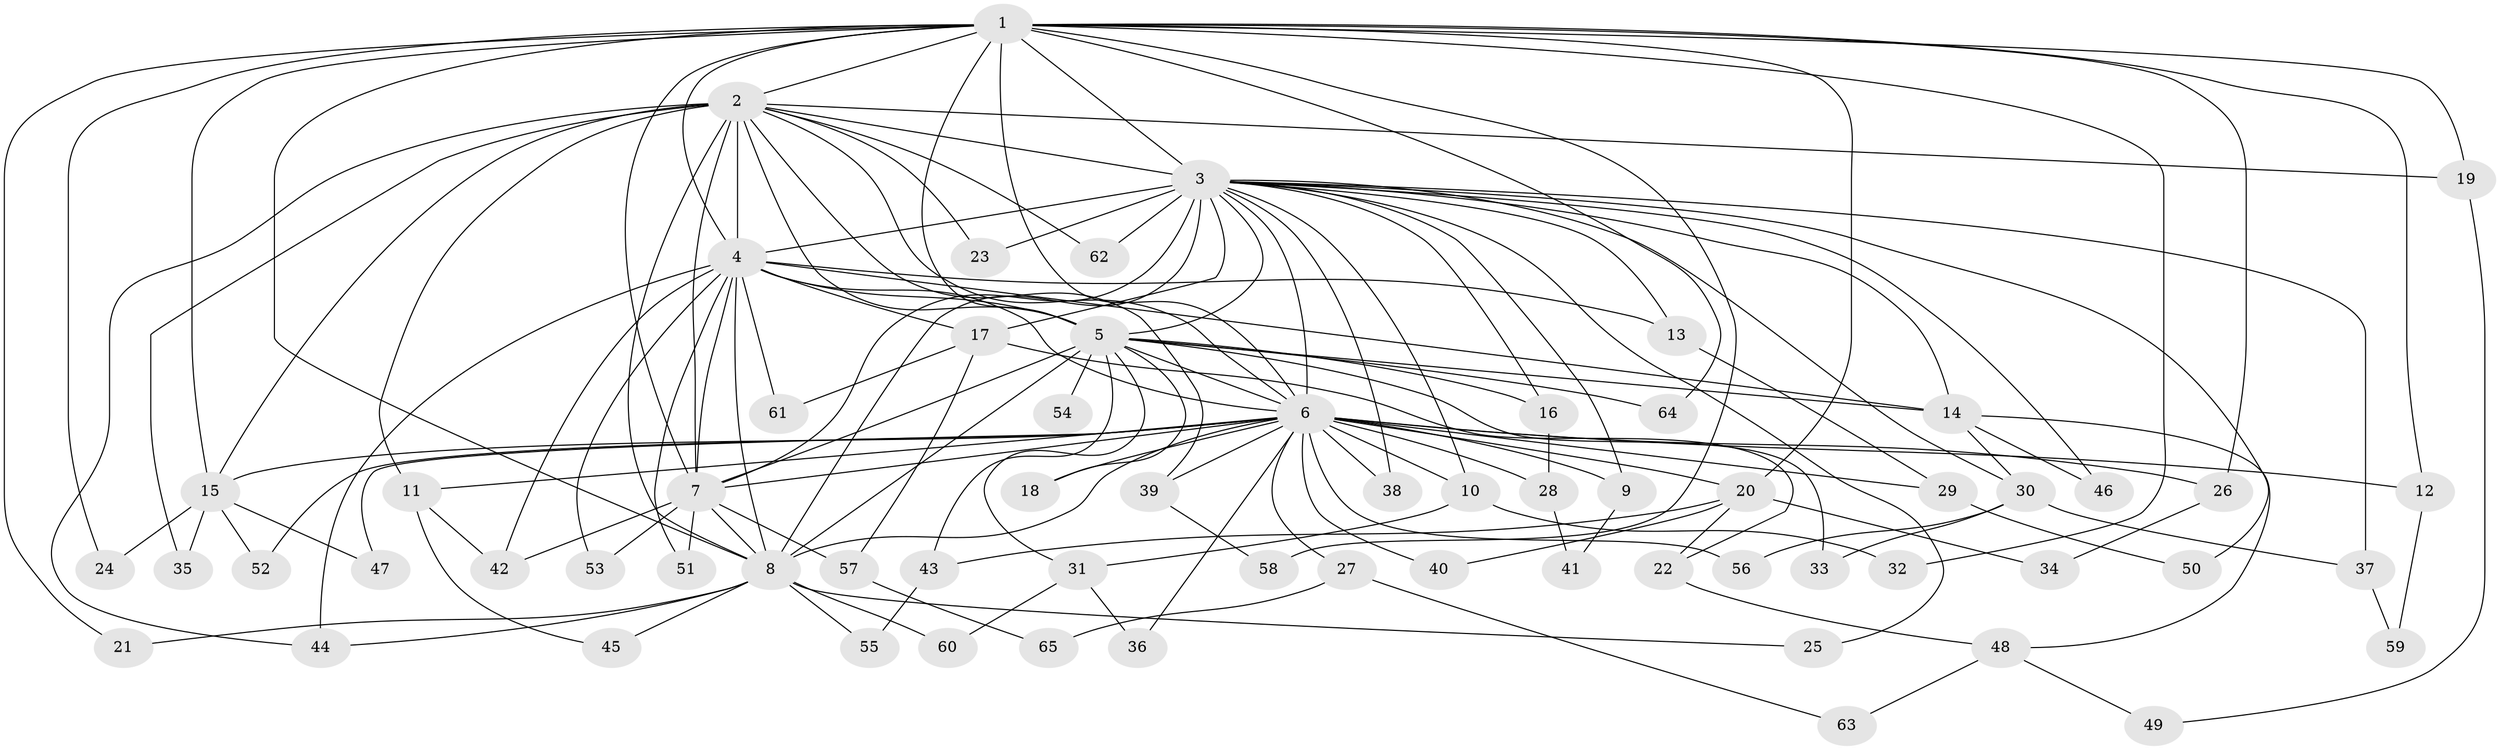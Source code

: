 // original degree distribution, {25: 0.011111111111111112, 22: 0.011111111111111112, 21: 0.011111111111111112, 11: 0.011111111111111112, 18: 0.022222222222222223, 19: 0.011111111111111112, 31: 0.011111111111111112, 14: 0.011111111111111112, 16: 0.011111111111111112, 3: 0.2111111111111111, 4: 0.08888888888888889, 8: 0.011111111111111112, 5: 0.022222222222222223, 2: 0.5333333333333333, 6: 0.022222222222222223}
// Generated by graph-tools (version 1.1) at 2025/49/03/04/25 22:49:33]
// undirected, 65 vertices, 144 edges
graph export_dot {
  node [color=gray90,style=filled];
  1;
  2;
  3;
  4;
  5;
  6;
  7;
  8;
  9;
  10;
  11;
  12;
  13;
  14;
  15;
  16;
  17;
  18;
  19;
  20;
  21;
  22;
  23;
  24;
  25;
  26;
  27;
  28;
  29;
  30;
  31;
  32;
  33;
  34;
  35;
  36;
  37;
  38;
  39;
  40;
  41;
  42;
  43;
  44;
  45;
  46;
  47;
  48;
  49;
  50;
  51;
  52;
  53;
  54;
  55;
  56;
  57;
  58;
  59;
  60;
  61;
  62;
  63;
  64;
  65;
  1 -- 2 [weight=2.0];
  1 -- 3 [weight=3.0];
  1 -- 4 [weight=3.0];
  1 -- 5 [weight=2.0];
  1 -- 6 [weight=2.0];
  1 -- 7 [weight=2.0];
  1 -- 8 [weight=1.0];
  1 -- 12 [weight=1.0];
  1 -- 15 [weight=1.0];
  1 -- 19 [weight=1.0];
  1 -- 20 [weight=1.0];
  1 -- 21 [weight=1.0];
  1 -- 24 [weight=1.0];
  1 -- 26 [weight=1.0];
  1 -- 32 [weight=1.0];
  1 -- 58 [weight=1.0];
  1 -- 64 [weight=1.0];
  2 -- 3 [weight=4.0];
  2 -- 4 [weight=13.0];
  2 -- 5 [weight=2.0];
  2 -- 6 [weight=2.0];
  2 -- 7 [weight=2.0];
  2 -- 8 [weight=2.0];
  2 -- 11 [weight=1.0];
  2 -- 15 [weight=1.0];
  2 -- 19 [weight=1.0];
  2 -- 23 [weight=1.0];
  2 -- 35 [weight=1.0];
  2 -- 39 [weight=2.0];
  2 -- 44 [weight=1.0];
  2 -- 62 [weight=1.0];
  3 -- 4 [weight=3.0];
  3 -- 5 [weight=2.0];
  3 -- 6 [weight=3.0];
  3 -- 7 [weight=2.0];
  3 -- 8 [weight=4.0];
  3 -- 9 [weight=1.0];
  3 -- 10 [weight=1.0];
  3 -- 13 [weight=1.0];
  3 -- 14 [weight=1.0];
  3 -- 16 [weight=1.0];
  3 -- 17 [weight=1.0];
  3 -- 23 [weight=1.0];
  3 -- 25 [weight=1.0];
  3 -- 30 [weight=1.0];
  3 -- 37 [weight=1.0];
  3 -- 38 [weight=1.0];
  3 -- 46 [weight=1.0];
  3 -- 50 [weight=1.0];
  3 -- 62 [weight=1.0];
  4 -- 5 [weight=1.0];
  4 -- 6 [weight=2.0];
  4 -- 7 [weight=1.0];
  4 -- 8 [weight=1.0];
  4 -- 13 [weight=1.0];
  4 -- 14 [weight=3.0];
  4 -- 17 [weight=1.0];
  4 -- 42 [weight=1.0];
  4 -- 44 [weight=1.0];
  4 -- 51 [weight=1.0];
  4 -- 53 [weight=1.0];
  4 -- 61 [weight=1.0];
  5 -- 6 [weight=1.0];
  5 -- 7 [weight=1.0];
  5 -- 8 [weight=1.0];
  5 -- 14 [weight=1.0];
  5 -- 16 [weight=1.0];
  5 -- 18 [weight=1.0];
  5 -- 31 [weight=1.0];
  5 -- 33 [weight=1.0];
  5 -- 43 [weight=1.0];
  5 -- 54 [weight=1.0];
  5 -- 64 [weight=1.0];
  6 -- 7 [weight=1.0];
  6 -- 8 [weight=1.0];
  6 -- 9 [weight=1.0];
  6 -- 10 [weight=1.0];
  6 -- 11 [weight=1.0];
  6 -- 12 [weight=1.0];
  6 -- 15 [weight=2.0];
  6 -- 18 [weight=1.0];
  6 -- 20 [weight=1.0];
  6 -- 26 [weight=1.0];
  6 -- 27 [weight=1.0];
  6 -- 28 [weight=1.0];
  6 -- 29 [weight=1.0];
  6 -- 36 [weight=1.0];
  6 -- 38 [weight=1.0];
  6 -- 39 [weight=1.0];
  6 -- 40 [weight=1.0];
  6 -- 47 [weight=1.0];
  6 -- 52 [weight=1.0];
  6 -- 56 [weight=1.0];
  7 -- 8 [weight=1.0];
  7 -- 42 [weight=1.0];
  7 -- 51 [weight=1.0];
  7 -- 53 [weight=1.0];
  7 -- 57 [weight=1.0];
  8 -- 21 [weight=1.0];
  8 -- 25 [weight=1.0];
  8 -- 44 [weight=1.0];
  8 -- 45 [weight=1.0];
  8 -- 55 [weight=1.0];
  8 -- 60 [weight=1.0];
  9 -- 41 [weight=1.0];
  10 -- 31 [weight=1.0];
  10 -- 32 [weight=1.0];
  11 -- 42 [weight=1.0];
  11 -- 45 [weight=1.0];
  12 -- 59 [weight=1.0];
  13 -- 29 [weight=1.0];
  14 -- 30 [weight=1.0];
  14 -- 46 [weight=1.0];
  14 -- 48 [weight=1.0];
  15 -- 24 [weight=1.0];
  15 -- 35 [weight=1.0];
  15 -- 47 [weight=1.0];
  15 -- 52 [weight=1.0];
  16 -- 28 [weight=1.0];
  17 -- 22 [weight=1.0];
  17 -- 57 [weight=1.0];
  17 -- 61 [weight=1.0];
  19 -- 49 [weight=1.0];
  20 -- 22 [weight=1.0];
  20 -- 34 [weight=1.0];
  20 -- 40 [weight=1.0];
  20 -- 43 [weight=1.0];
  22 -- 48 [weight=1.0];
  26 -- 34 [weight=1.0];
  27 -- 63 [weight=1.0];
  27 -- 65 [weight=1.0];
  28 -- 41 [weight=1.0];
  29 -- 50 [weight=1.0];
  30 -- 33 [weight=1.0];
  30 -- 37 [weight=1.0];
  30 -- 56 [weight=1.0];
  31 -- 36 [weight=1.0];
  31 -- 60 [weight=1.0];
  37 -- 59 [weight=1.0];
  39 -- 58 [weight=1.0];
  43 -- 55 [weight=1.0];
  48 -- 49 [weight=1.0];
  48 -- 63 [weight=1.0];
  57 -- 65 [weight=1.0];
}
